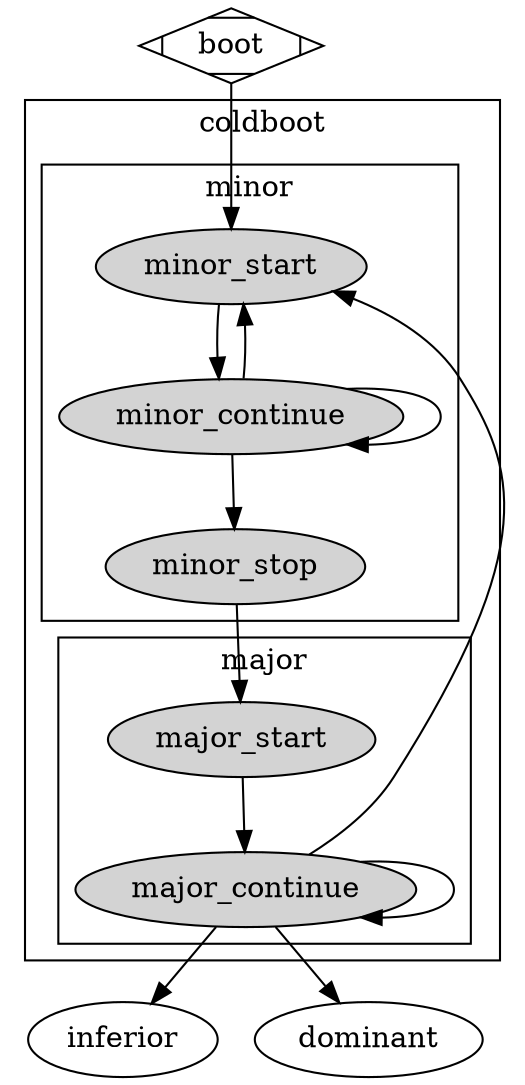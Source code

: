 digraph boot0 
{
    boot [shape=Mdiamond];

    subgraph cluster_coldboot_minor 
    {
        label = "coldboot";
        node [style=filled];

        subgraph cluster_coldboot_minor 
        {
            label = "minor";
            node [style=filled];

            minor_start -> minor_continue;
            minor_continue -> minor_continue;
            minor_continue -> minor_stop;
            minor_continue -> minor_start;
        }

        subgraph cluster_coldboot
        {
            label = "major";
            node [style=filled];

            major_start ->major_continue;
            major_continue -> major_continue;
            major_continue -> minor_start;
        }

    }

    minor_stop -> major_start;
    boot -> minor_start;
    major_continue -> inferior;
    major_continue -> dominant;

}
